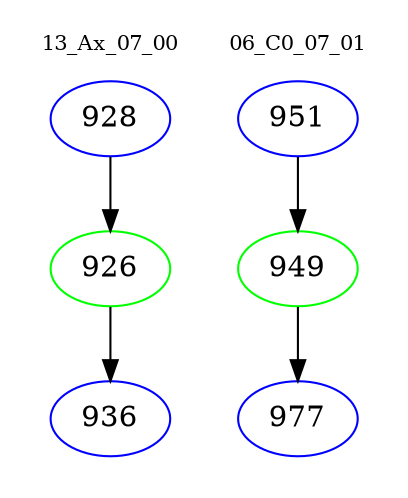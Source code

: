 digraph{
subgraph cluster_0 {
color = white
label = "13_Ax_07_00";
fontsize=10;
T0_928 [label="928", color="blue"]
T0_928 -> T0_926 [color="black"]
T0_926 [label="926", color="green"]
T0_926 -> T0_936 [color="black"]
T0_936 [label="936", color="blue"]
}
subgraph cluster_1 {
color = white
label = "06_C0_07_01";
fontsize=10;
T1_951 [label="951", color="blue"]
T1_951 -> T1_949 [color="black"]
T1_949 [label="949", color="green"]
T1_949 -> T1_977 [color="black"]
T1_977 [label="977", color="blue"]
}
}
